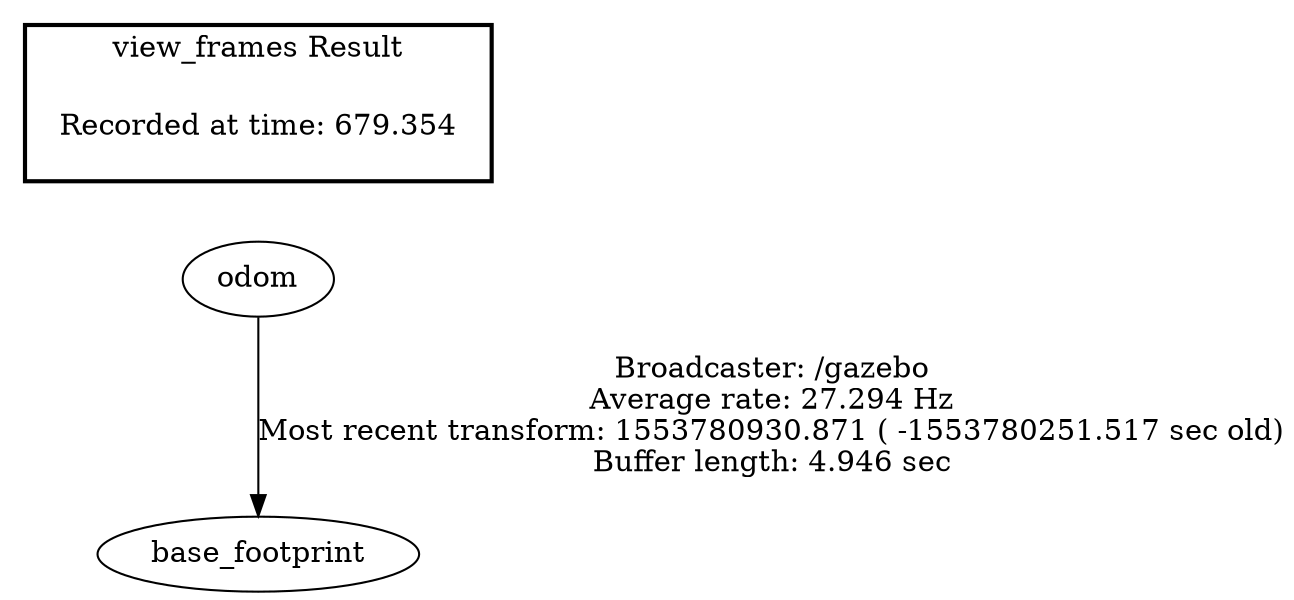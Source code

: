 digraph G {
"odom" -> "base_footprint"[label="Broadcaster: /gazebo\nAverage rate: 27.294 Hz\nMost recent transform: 1553780930.871 ( -1553780251.517 sec old)\nBuffer length: 4.946 sec\n"];
edge [style=invis];
 subgraph cluster_legend { style=bold; color=black; label ="view_frames Result";
"Recorded at time: 679.354"[ shape=plaintext ] ;
 }->"odom";
}